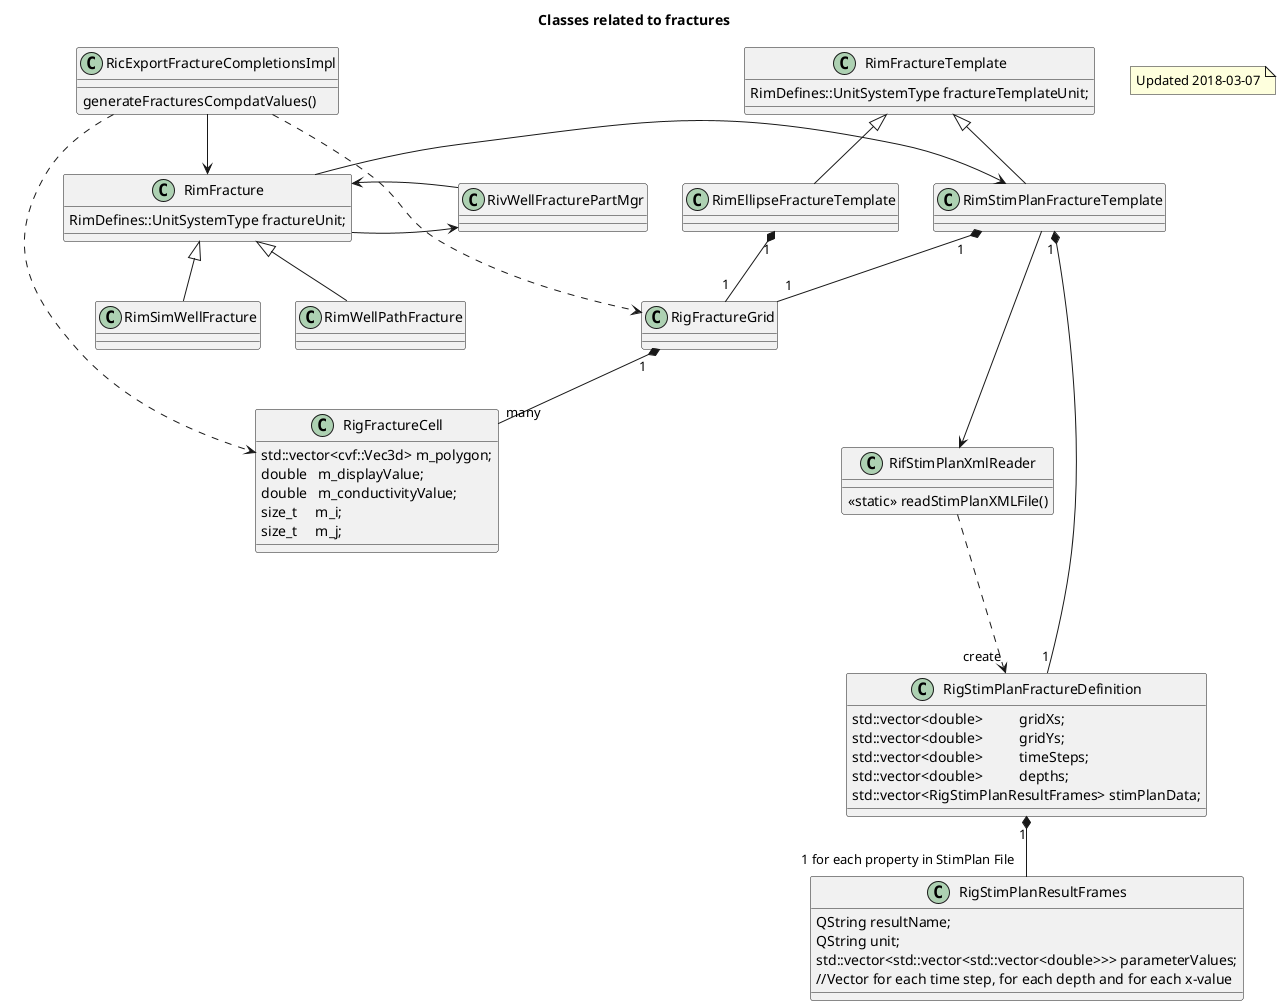 @startuml

Title Classes related to fractures

note as N1
 Updated 2018-03-07
end note

class RimFracture {
RimDefines::UnitSystemType fractureUnit;
}

class RimSimWellFracture {
}
class RimWellPathFracture {
}


RimFracture <|-- RimSimWellFracture
RimFracture <|-- RimWellPathFracture

RimFracture -> RimStimPlanFractureTemplate

RimFracture -> RivWellFracturePartMgr
RivWellFracturePartMgr ->RimFracture

class RimFractureTemplate {
RimDefines::UnitSystemType fractureTemplateUnit;
}

class RimEllipseFractureTemplate {
}
class RimStimPlanFractureTemplate {
}

class RifStimPlanXmlReader {
	<<static>> readStimPlanXMLFile()
}

RimFractureTemplate <|-- RimEllipseFractureTemplate
RimFractureTemplate <|-- RimStimPlanFractureTemplate

class RigStimPlanFractureDefinition{
    std::vector<double>          gridXs;
    std::vector<double>          gridYs;
    std::vector<double>          timeSteps;
    std::vector<double>          depths;
    std::vector<RigStimPlanResultFrames> stimPlanData;

}

class RigFractureCell{
    std::vector<cvf::Vec3d> m_polygon;
    double   m_displayValue;
    double   m_conductivityValue;
    size_t     m_i;
    size_t     m_j;


}

class RigFractureGrid{
}


RimStimPlanFractureTemplate "1" *-- "1" RigStimPlanFractureDefinition
RimStimPlanFractureTemplate "1" *-- "1" RigFractureGrid
RimEllipseFractureTemplate "1" *-- "1" RigFractureGrid
RigFractureGrid "1" *-- "many" RigFractureCell

class RigStimPlanResultFrames{
    QString resultName;
    QString unit;
    std::vector<std::vector<std::vector<double>>> parameterValues;
    //Vector for each time step, for each depth and for each x-value

}

RigStimPlanFractureDefinition "1" *-- "1 for each property in StimPlan File" RigStimPlanResultFrames

RicExportFractureCompletionsImpl --> RimFracture 
RicExportFractureCompletionsImpl ..> RigFractureGrid
RicExportFractureCompletionsImpl ..> RigFractureCell


class RicExportFractureCompletionsImpl{
generateFracturesCompdatValues()
}

RimStimPlanFractureTemplate ---> RifStimPlanXmlReader
RifStimPlanXmlReader ...> "create" RigStimPlanFractureDefinition

@enduml
